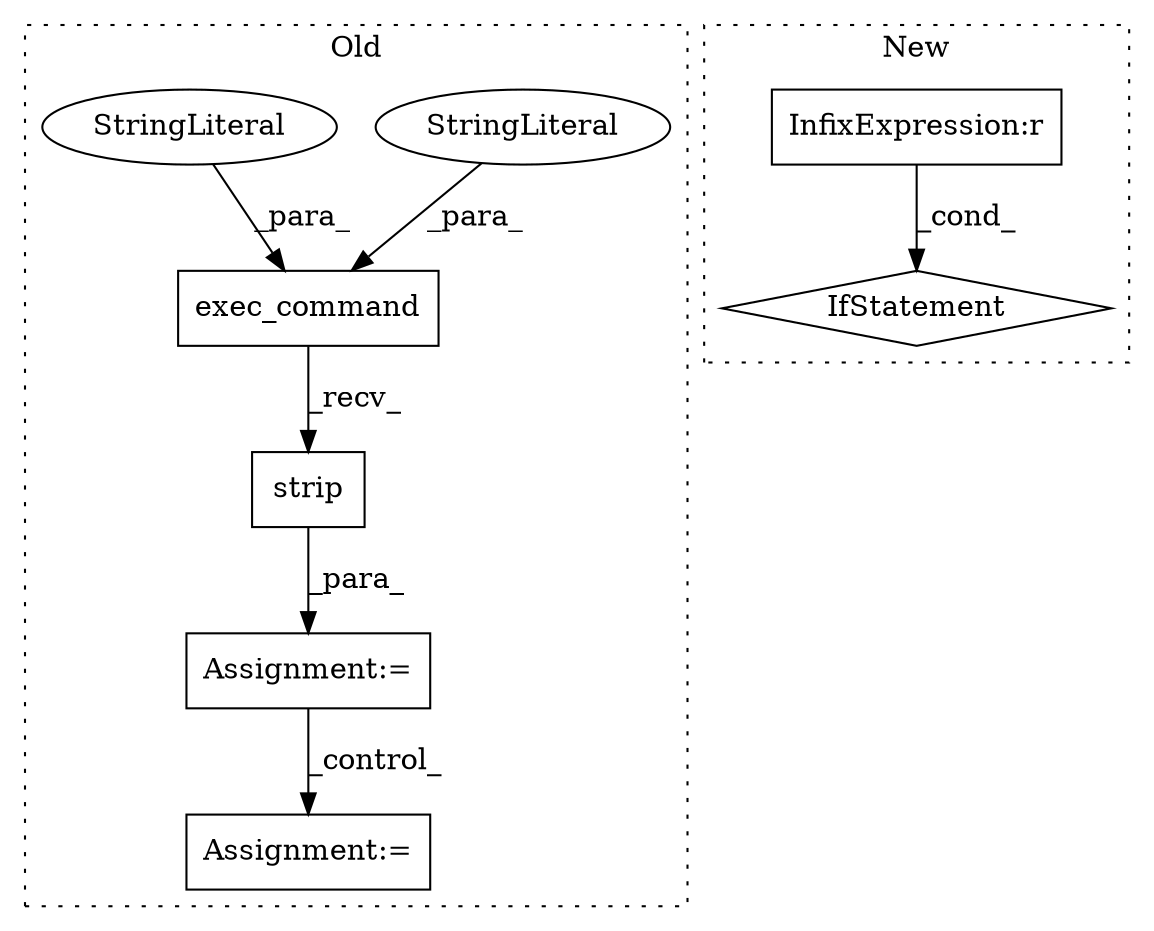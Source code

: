 digraph G {
subgraph cluster0 {
1 [label="exec_command" a="32" s="815,866" l="13,1" shape="box"];
3 [label="StringLiteral" a="45" s="856" l="6" shape="ellipse"];
4 [label="StringLiteral" a="45" s="828" l="5" shape="ellipse"];
5 [label="Assignment:=" a="7" s="814" l="1" shape="box"];
6 [label="strip" a="32" s="868" l="7" shape="box"];
8 [label="Assignment:=" a="7" s="977" l="1" shape="box"];
label = "Old";
style="dotted";
}
subgraph cluster1 {
2 [label="IfStatement" a="25" s="1058,1076" l="4,2" shape="diamond"];
7 [label="InfixExpression:r" a="27" s="1069" l="4" shape="box"];
label = "New";
style="dotted";
}
1 -> 6 [label="_recv_"];
3 -> 1 [label="_para_"];
4 -> 1 [label="_para_"];
5 -> 8 [label="_control_"];
6 -> 5 [label="_para_"];
7 -> 2 [label="_cond_"];
}